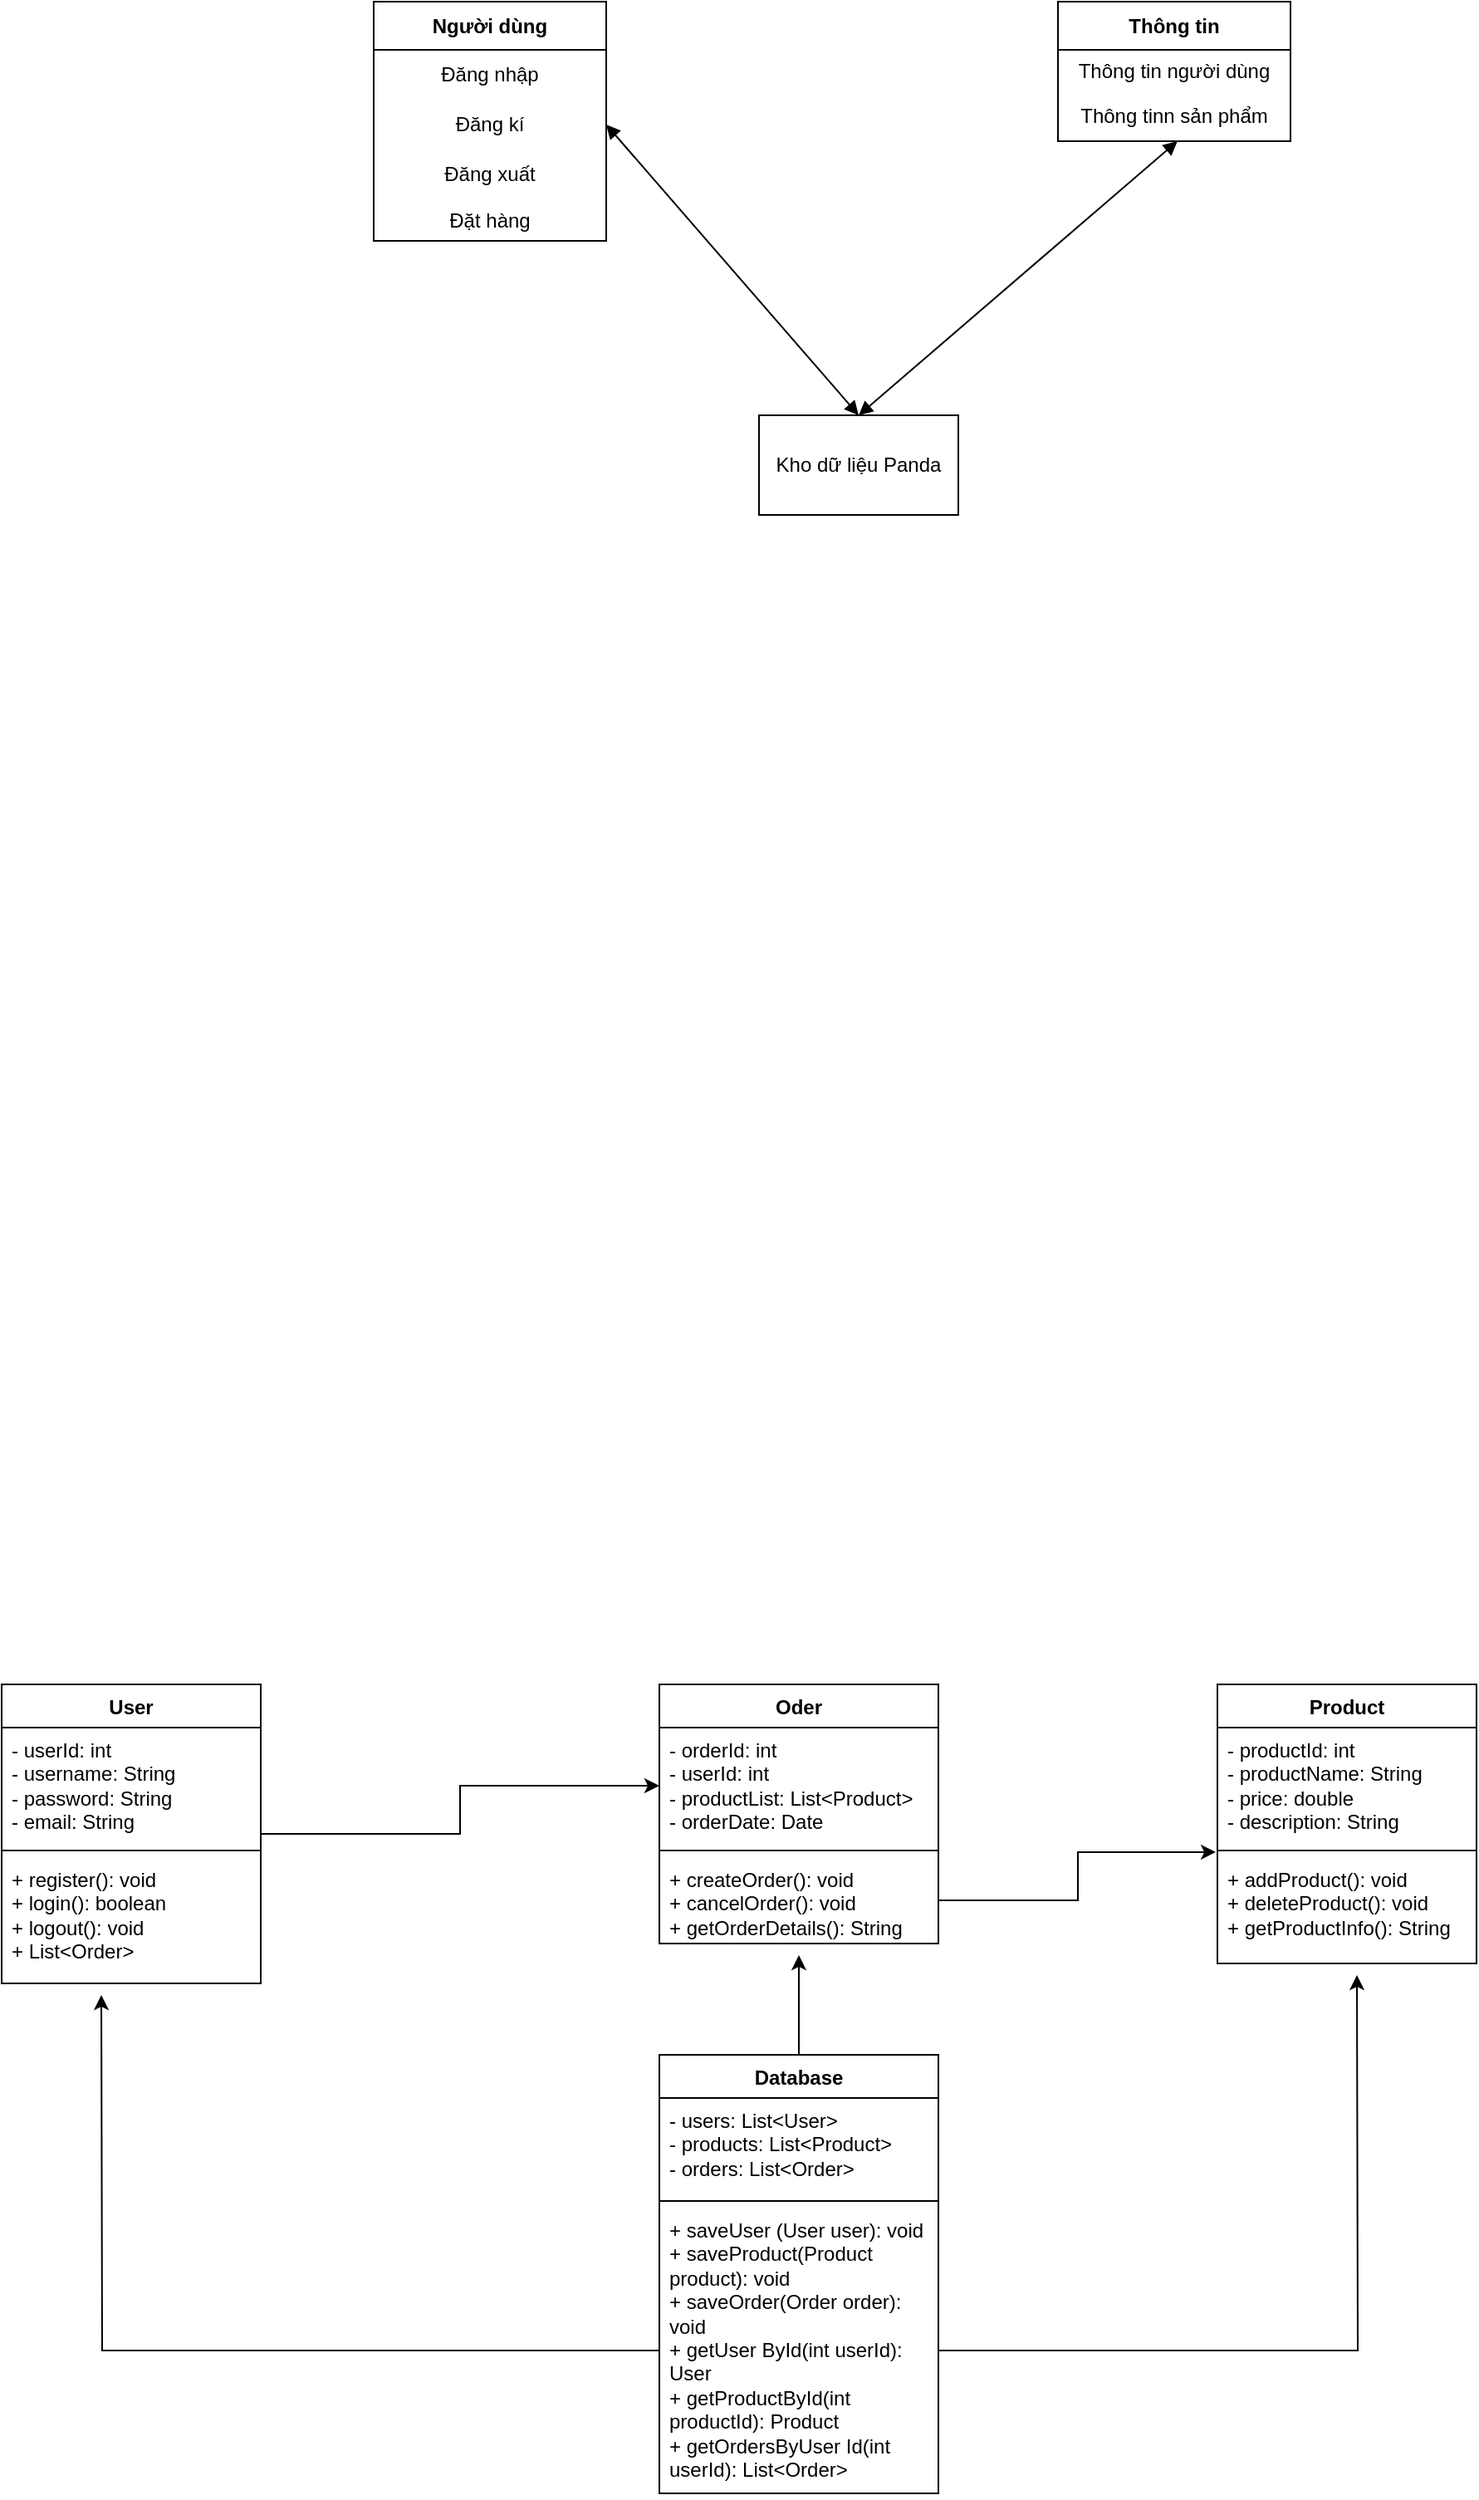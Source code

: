 <mxfile version="25.0.3">
  <diagram name="Trang-1" id="3mWnLUZXMr61fw7akIwj">
    <mxGraphModel dx="1299" dy="556" grid="1" gridSize="12" guides="1" tooltips="1" connect="1" arrows="1" fold="1" page="1" pageScale="1" pageWidth="827" pageHeight="1169" math="0" shadow="0">
      <root>
        <mxCell id="0" />
        <mxCell id="1" parent="0" />
        <mxCell id="OG27dhwYiE71yJWeHWBr-19" value="Thông tin" style="swimlane;fontStyle=1;align=center;verticalAlign=middle;childLayout=stackLayout;horizontal=1;startSize=29;horizontalStack=0;resizeParent=1;resizeParentMax=0;resizeLast=0;collapsible=0;marginBottom=0;html=1;whiteSpace=wrap;" vertex="1" parent="1">
          <mxGeometry x="756" y="156" width="140" height="84" as="geometry" />
        </mxCell>
        <mxCell id="OG27dhwYiE71yJWeHWBr-20" value="Thông tin người dùng" style="text;html=1;strokeColor=none;fillColor=none;align=center;verticalAlign=middle;spacingLeft=4;spacingRight=4;overflow=hidden;rotatable=0;points=[[0,0.5],[1,0.5]];portConstraint=eastwest;whiteSpace=wrap;" vertex="1" parent="OG27dhwYiE71yJWeHWBr-19">
          <mxGeometry y="29" width="140" height="25" as="geometry" />
        </mxCell>
        <mxCell id="OG27dhwYiE71yJWeHWBr-21" value="Thông tinn sản phẩm" style="text;html=1;strokeColor=none;fillColor=none;align=center;verticalAlign=middle;spacingLeft=4;spacingRight=4;overflow=hidden;rotatable=0;points=[[0,0.5],[1,0.5]];portConstraint=eastwest;whiteSpace=wrap;" vertex="1" parent="OG27dhwYiE71yJWeHWBr-19">
          <mxGeometry y="54" width="140" height="30" as="geometry" />
        </mxCell>
        <mxCell id="OG27dhwYiE71yJWeHWBr-28" value="Người dùng" style="swimlane;fontStyle=1;align=center;verticalAlign=middle;childLayout=stackLayout;horizontal=1;startSize=29;horizontalStack=0;resizeParent=1;resizeParentMax=0;resizeLast=0;collapsible=0;marginBottom=0;html=1;whiteSpace=wrap;" vertex="1" parent="1">
          <mxGeometry x="344" y="156" width="140" height="144" as="geometry" />
        </mxCell>
        <mxCell id="OG27dhwYiE71yJWeHWBr-38" value="Đăng nhập" style="text;html=1;align=center;verticalAlign=middle;whiteSpace=wrap;rounded=0;" vertex="1" parent="OG27dhwYiE71yJWeHWBr-28">
          <mxGeometry y="29" width="140" height="30" as="geometry" />
        </mxCell>
        <mxCell id="OG27dhwYiE71yJWeHWBr-39" value="Đăng kí" style="text;html=1;align=center;verticalAlign=middle;whiteSpace=wrap;rounded=0;" vertex="1" parent="OG27dhwYiE71yJWeHWBr-28">
          <mxGeometry y="59" width="140" height="30" as="geometry" />
        </mxCell>
        <mxCell id="OG27dhwYiE71yJWeHWBr-40" value="Đăng xuất" style="text;html=1;align=center;verticalAlign=middle;whiteSpace=wrap;rounded=0;" vertex="1" parent="OG27dhwYiE71yJWeHWBr-28">
          <mxGeometry y="89" width="140" height="30" as="geometry" />
        </mxCell>
        <mxCell id="OG27dhwYiE71yJWeHWBr-30" value="Đặt hàng" style="text;html=1;strokeColor=none;fillColor=none;align=center;verticalAlign=middle;spacingLeft=4;spacingRight=4;overflow=hidden;rotatable=0;points=[[0,0.5],[1,0.5]];portConstraint=eastwest;whiteSpace=wrap;" vertex="1" parent="OG27dhwYiE71yJWeHWBr-28">
          <mxGeometry y="119" width="140" height="25" as="geometry" />
        </mxCell>
        <mxCell id="OG27dhwYiE71yJWeHWBr-35" value="" style="endArrow=block;startArrow=block;endFill=1;startFill=1;html=1;rounded=0;entryX=0.5;entryY=0;entryDx=0;entryDy=0;exitX=1;exitY=0.5;exitDx=0;exitDy=0;" edge="1" parent="1" source="OG27dhwYiE71yJWeHWBr-39" target="OG27dhwYiE71yJWeHWBr-48">
          <mxGeometry width="160" relative="1" as="geometry">
            <mxPoint x="456" y="162" as="sourcePoint" />
            <mxPoint x="648" y="396" as="targetPoint" />
          </mxGeometry>
        </mxCell>
        <mxCell id="OG27dhwYiE71yJWeHWBr-36" value="" style="endArrow=block;startArrow=block;endFill=1;startFill=1;html=1;rounded=0;entryX=0.5;entryY=0;entryDx=0;entryDy=0;exitX=0.514;exitY=1;exitDx=0;exitDy=0;exitPerimeter=0;" edge="1" parent="1" source="OG27dhwYiE71yJWeHWBr-21" target="OG27dhwYiE71yJWeHWBr-48">
          <mxGeometry width="160" relative="1" as="geometry">
            <mxPoint x="780" y="256" as="sourcePoint" />
            <mxPoint x="648" y="396" as="targetPoint" />
          </mxGeometry>
        </mxCell>
        <mxCell id="OG27dhwYiE71yJWeHWBr-47" value="Text" style="text;html=1;align=center;verticalAlign=middle;whiteSpace=wrap;rounded=0;" vertex="1" parent="1">
          <mxGeometry x="612" y="420" width="60" height="30" as="geometry" />
        </mxCell>
        <mxCell id="OG27dhwYiE71yJWeHWBr-48" value="Kho dữ liệu Panda" style="rounded=0;whiteSpace=wrap;html=1;" vertex="1" parent="1">
          <mxGeometry x="576" y="405" width="120" height="60" as="geometry" />
        </mxCell>
        <mxCell id="OG27dhwYiE71yJWeHWBr-57" value="" style="edgeStyle=orthogonalEdgeStyle;rounded=0;orthogonalLoop=1;jettySize=auto;html=1;entryX=0;entryY=0.5;entryDx=0;entryDy=0;" edge="1" parent="1" source="OG27dhwYiE71yJWeHWBr-49" target="OG27dhwYiE71yJWeHWBr-59">
          <mxGeometry relative="1" as="geometry" />
        </mxCell>
        <mxCell id="OG27dhwYiE71yJWeHWBr-49" value="User" style="swimlane;fontStyle=1;align=center;verticalAlign=top;childLayout=stackLayout;horizontal=1;startSize=26;horizontalStack=0;resizeParent=1;resizeParentMax=0;resizeLast=0;collapsible=1;marginBottom=0;whiteSpace=wrap;html=1;" vertex="1" parent="1">
          <mxGeometry x="120" y="1169" width="156" height="180" as="geometry" />
        </mxCell>
        <mxCell id="OG27dhwYiE71yJWeHWBr-50" value="&lt;div&gt;- userId: int&lt;/div&gt;&lt;div&gt;- username: String&lt;/div&gt;&lt;div&gt;- password: String&lt;/div&gt;&lt;div&gt;- email: String&lt;/div&gt;" style="text;strokeColor=none;fillColor=none;align=left;verticalAlign=top;spacingLeft=4;spacingRight=4;overflow=hidden;rotatable=0;points=[[0,0.5],[1,0.5]];portConstraint=eastwest;whiteSpace=wrap;html=1;" vertex="1" parent="OG27dhwYiE71yJWeHWBr-49">
          <mxGeometry y="26" width="156" height="70" as="geometry" />
        </mxCell>
        <mxCell id="OG27dhwYiE71yJWeHWBr-51" value="" style="line;strokeWidth=1;fillColor=none;align=left;verticalAlign=middle;spacingTop=-1;spacingLeft=3;spacingRight=3;rotatable=0;labelPosition=right;points=[];portConstraint=eastwest;strokeColor=inherit;" vertex="1" parent="OG27dhwYiE71yJWeHWBr-49">
          <mxGeometry y="96" width="156" height="8" as="geometry" />
        </mxCell>
        <mxCell id="OG27dhwYiE71yJWeHWBr-52" value="&lt;div&gt;+ register(): void&lt;/div&gt;&lt;div&gt;+ login(): boolean&lt;/div&gt;&lt;div&gt;+ logout(): void&lt;/div&gt;&lt;div&gt;+ List&amp;lt;Order&amp;gt;&lt;/div&gt;" style="text;strokeColor=none;fillColor=none;align=left;verticalAlign=top;spacingLeft=4;spacingRight=4;overflow=hidden;rotatable=0;points=[[0,0.5],[1,0.5]];portConstraint=eastwest;whiteSpace=wrap;html=1;" vertex="1" parent="OG27dhwYiE71yJWeHWBr-49">
          <mxGeometry y="104" width="156" height="76" as="geometry" />
        </mxCell>
        <mxCell id="OG27dhwYiE71yJWeHWBr-53" value="Product" style="swimlane;fontStyle=1;align=center;verticalAlign=top;childLayout=stackLayout;horizontal=1;startSize=26;horizontalStack=0;resizeParent=1;resizeParentMax=0;resizeLast=0;collapsible=1;marginBottom=0;whiteSpace=wrap;html=1;" vertex="1" parent="1">
          <mxGeometry x="852" y="1169" width="156" height="168" as="geometry" />
        </mxCell>
        <mxCell id="OG27dhwYiE71yJWeHWBr-54" value="&lt;div&gt;- productId: int&lt;/div&gt;&lt;div&gt;- productName: String&lt;/div&gt;&lt;div&gt;- price: double&lt;/div&gt;&lt;div&gt;- description: String&lt;/div&gt;" style="text;strokeColor=none;fillColor=none;align=left;verticalAlign=top;spacingLeft=4;spacingRight=4;overflow=hidden;rotatable=0;points=[[0,0.5],[1,0.5]];portConstraint=eastwest;whiteSpace=wrap;html=1;" vertex="1" parent="OG27dhwYiE71yJWeHWBr-53">
          <mxGeometry y="26" width="156" height="70" as="geometry" />
        </mxCell>
        <mxCell id="OG27dhwYiE71yJWeHWBr-55" value="" style="line;strokeWidth=1;fillColor=none;align=left;verticalAlign=middle;spacingTop=-1;spacingLeft=3;spacingRight=3;rotatable=0;labelPosition=right;points=[];portConstraint=eastwest;strokeColor=inherit;" vertex="1" parent="OG27dhwYiE71yJWeHWBr-53">
          <mxGeometry y="96" width="156" height="8" as="geometry" />
        </mxCell>
        <mxCell id="OG27dhwYiE71yJWeHWBr-56" value="&lt;div&gt;+ addProduct(): void&lt;/div&gt;&lt;div&gt;+ deleteProduct(): void&lt;/div&gt;&lt;div&gt;+ getProductInfo(): String&lt;/div&gt;" style="text;strokeColor=none;fillColor=none;align=left;verticalAlign=top;spacingLeft=4;spacingRight=4;overflow=hidden;rotatable=0;points=[[0,0.5],[1,0.5]];portConstraint=eastwest;whiteSpace=wrap;html=1;" vertex="1" parent="OG27dhwYiE71yJWeHWBr-53">
          <mxGeometry y="104" width="156" height="64" as="geometry" />
        </mxCell>
        <mxCell id="OG27dhwYiE71yJWeHWBr-58" value="Oder" style="swimlane;fontStyle=1;align=center;verticalAlign=top;childLayout=stackLayout;horizontal=1;startSize=26;horizontalStack=0;resizeParent=1;resizeParentMax=0;resizeLast=0;collapsible=1;marginBottom=0;whiteSpace=wrap;html=1;" vertex="1" parent="1">
          <mxGeometry x="516" y="1169" width="168" height="156" as="geometry" />
        </mxCell>
        <mxCell id="OG27dhwYiE71yJWeHWBr-59" value="&lt;div&gt;- orderId: int&lt;/div&gt;&lt;div&gt;- userId: int&lt;/div&gt;&lt;div&gt;- productList: List&amp;lt;Product&amp;gt;&lt;/div&gt;&lt;div&gt;- orderDate: Date&lt;/div&gt;" style="text;strokeColor=none;fillColor=none;align=left;verticalAlign=top;spacingLeft=4;spacingRight=4;overflow=hidden;rotatable=0;points=[[0,0.5],[1,0.5]];portConstraint=eastwest;whiteSpace=wrap;html=1;" vertex="1" parent="OG27dhwYiE71yJWeHWBr-58">
          <mxGeometry y="26" width="168" height="70" as="geometry" />
        </mxCell>
        <mxCell id="OG27dhwYiE71yJWeHWBr-60" value="" style="line;strokeWidth=1;fillColor=none;align=left;verticalAlign=middle;spacingTop=-1;spacingLeft=3;spacingRight=3;rotatable=0;labelPosition=right;points=[];portConstraint=eastwest;strokeColor=inherit;" vertex="1" parent="OG27dhwYiE71yJWeHWBr-58">
          <mxGeometry y="96" width="168" height="8" as="geometry" />
        </mxCell>
        <mxCell id="OG27dhwYiE71yJWeHWBr-61" value="&lt;div&gt;+ createOrder(): void&lt;/div&gt;&lt;div&gt;+ cancelOrder(): void&lt;/div&gt;&lt;div&gt;+ getOrderDetails(): String&lt;/div&gt;" style="text;strokeColor=none;fillColor=none;align=left;verticalAlign=top;spacingLeft=4;spacingRight=4;overflow=hidden;rotatable=0;points=[[0,0.5],[1,0.5]];portConstraint=eastwest;whiteSpace=wrap;html=1;" vertex="1" parent="OG27dhwYiE71yJWeHWBr-58">
          <mxGeometry y="104" width="168" height="52" as="geometry" />
        </mxCell>
        <mxCell id="OG27dhwYiE71yJWeHWBr-72" style="edgeStyle=orthogonalEdgeStyle;rounded=0;orthogonalLoop=1;jettySize=auto;html=1;" edge="1" parent="1" source="OG27dhwYiE71yJWeHWBr-63">
          <mxGeometry relative="1" as="geometry">
            <mxPoint x="600.0" y="1332" as="targetPoint" />
          </mxGeometry>
        </mxCell>
        <mxCell id="OG27dhwYiE71yJWeHWBr-63" value="Database" style="swimlane;fontStyle=1;align=center;verticalAlign=top;childLayout=stackLayout;horizontal=1;startSize=26;horizontalStack=0;resizeParent=1;resizeParentMax=0;resizeLast=0;collapsible=1;marginBottom=0;whiteSpace=wrap;html=1;" vertex="1" parent="1">
          <mxGeometry x="516" y="1392" width="168" height="264" as="geometry" />
        </mxCell>
        <mxCell id="OG27dhwYiE71yJWeHWBr-64" value="&lt;div&gt;- users: List&amp;lt;User&amp;gt;&lt;/div&gt;&lt;div&gt;- products: List&amp;lt;Product&amp;gt;&lt;/div&gt;&lt;div&gt;- orders: List&amp;lt;Order&amp;gt;&lt;/div&gt;" style="text;strokeColor=none;fillColor=none;align=left;verticalAlign=top;spacingLeft=4;spacingRight=4;overflow=hidden;rotatable=0;points=[[0,0.5],[1,0.5]];portConstraint=eastwest;whiteSpace=wrap;html=1;" vertex="1" parent="OG27dhwYiE71yJWeHWBr-63">
          <mxGeometry y="26" width="168" height="58" as="geometry" />
        </mxCell>
        <mxCell id="OG27dhwYiE71yJWeHWBr-65" value="" style="line;strokeWidth=1;fillColor=none;align=left;verticalAlign=middle;spacingTop=-1;spacingLeft=3;spacingRight=3;rotatable=0;labelPosition=right;points=[];portConstraint=eastwest;strokeColor=inherit;" vertex="1" parent="OG27dhwYiE71yJWeHWBr-63">
          <mxGeometry y="84" width="168" height="8" as="geometry" />
        </mxCell>
        <mxCell id="OG27dhwYiE71yJWeHWBr-71" style="edgeStyle=orthogonalEdgeStyle;rounded=0;orthogonalLoop=1;jettySize=auto;html=1;exitX=0;exitY=0.5;exitDx=0;exitDy=0;" edge="1" parent="OG27dhwYiE71yJWeHWBr-63" source="OG27dhwYiE71yJWeHWBr-66">
          <mxGeometry relative="1" as="geometry">
            <mxPoint x="-336.0" y="-36" as="targetPoint" />
          </mxGeometry>
        </mxCell>
        <mxCell id="OG27dhwYiE71yJWeHWBr-73" style="edgeStyle=orthogonalEdgeStyle;rounded=0;orthogonalLoop=1;jettySize=auto;html=1;exitX=1;exitY=0.5;exitDx=0;exitDy=0;" edge="1" parent="OG27dhwYiE71yJWeHWBr-63" source="OG27dhwYiE71yJWeHWBr-66">
          <mxGeometry relative="1" as="geometry">
            <mxPoint x="420" y="-48" as="targetPoint" />
          </mxGeometry>
        </mxCell>
        <mxCell id="OG27dhwYiE71yJWeHWBr-66" value="&lt;div&gt;+ saveUser (User user): void&lt;/div&gt;&lt;div&gt;+ saveProduct(Product product): void&lt;/div&gt;&lt;div&gt;+ saveOrder(Order order): void&lt;/div&gt;&lt;div&gt;+ getUser ById(int userId): User&lt;/div&gt;&lt;div&gt;+ getProductById(int productId): Product&lt;/div&gt;&lt;div&gt;+ getOrdersByUser Id(int userId): List&amp;lt;Order&amp;gt;&lt;/div&gt;" style="text;strokeColor=none;fillColor=none;align=left;verticalAlign=top;spacingLeft=4;spacingRight=4;overflow=hidden;rotatable=0;points=[[0,0.5],[1,0.5]];portConstraint=eastwest;whiteSpace=wrap;html=1;" vertex="1" parent="OG27dhwYiE71yJWeHWBr-63">
          <mxGeometry y="92" width="168" height="172" as="geometry" />
        </mxCell>
        <mxCell id="OG27dhwYiE71yJWeHWBr-69" style="edgeStyle=orthogonalEdgeStyle;rounded=0;orthogonalLoop=1;jettySize=auto;html=1;entryX=-0.006;entryY=1.071;entryDx=0;entryDy=0;entryPerimeter=0;" edge="1" parent="1" source="OG27dhwYiE71yJWeHWBr-61" target="OG27dhwYiE71yJWeHWBr-54">
          <mxGeometry relative="1" as="geometry" />
        </mxCell>
      </root>
    </mxGraphModel>
  </diagram>
</mxfile>
